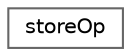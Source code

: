 digraph "Graphical Class Hierarchy"
{
 // LATEX_PDF_SIZE
  bgcolor="transparent";
  edge [fontname=Helvetica,fontsize=10,labelfontname=Helvetica,labelfontsize=10];
  node [fontname=Helvetica,fontsize=10,shape=box,height=0.2,width=0.4];
  rankdir="LR";
  Node0 [id="Node000000",label="storeOp",height=0.2,width=0.4,color="grey40", fillcolor="white", style="filled",URL="$structFoam_1_1storeOp.html",tooltip=" "];
}
